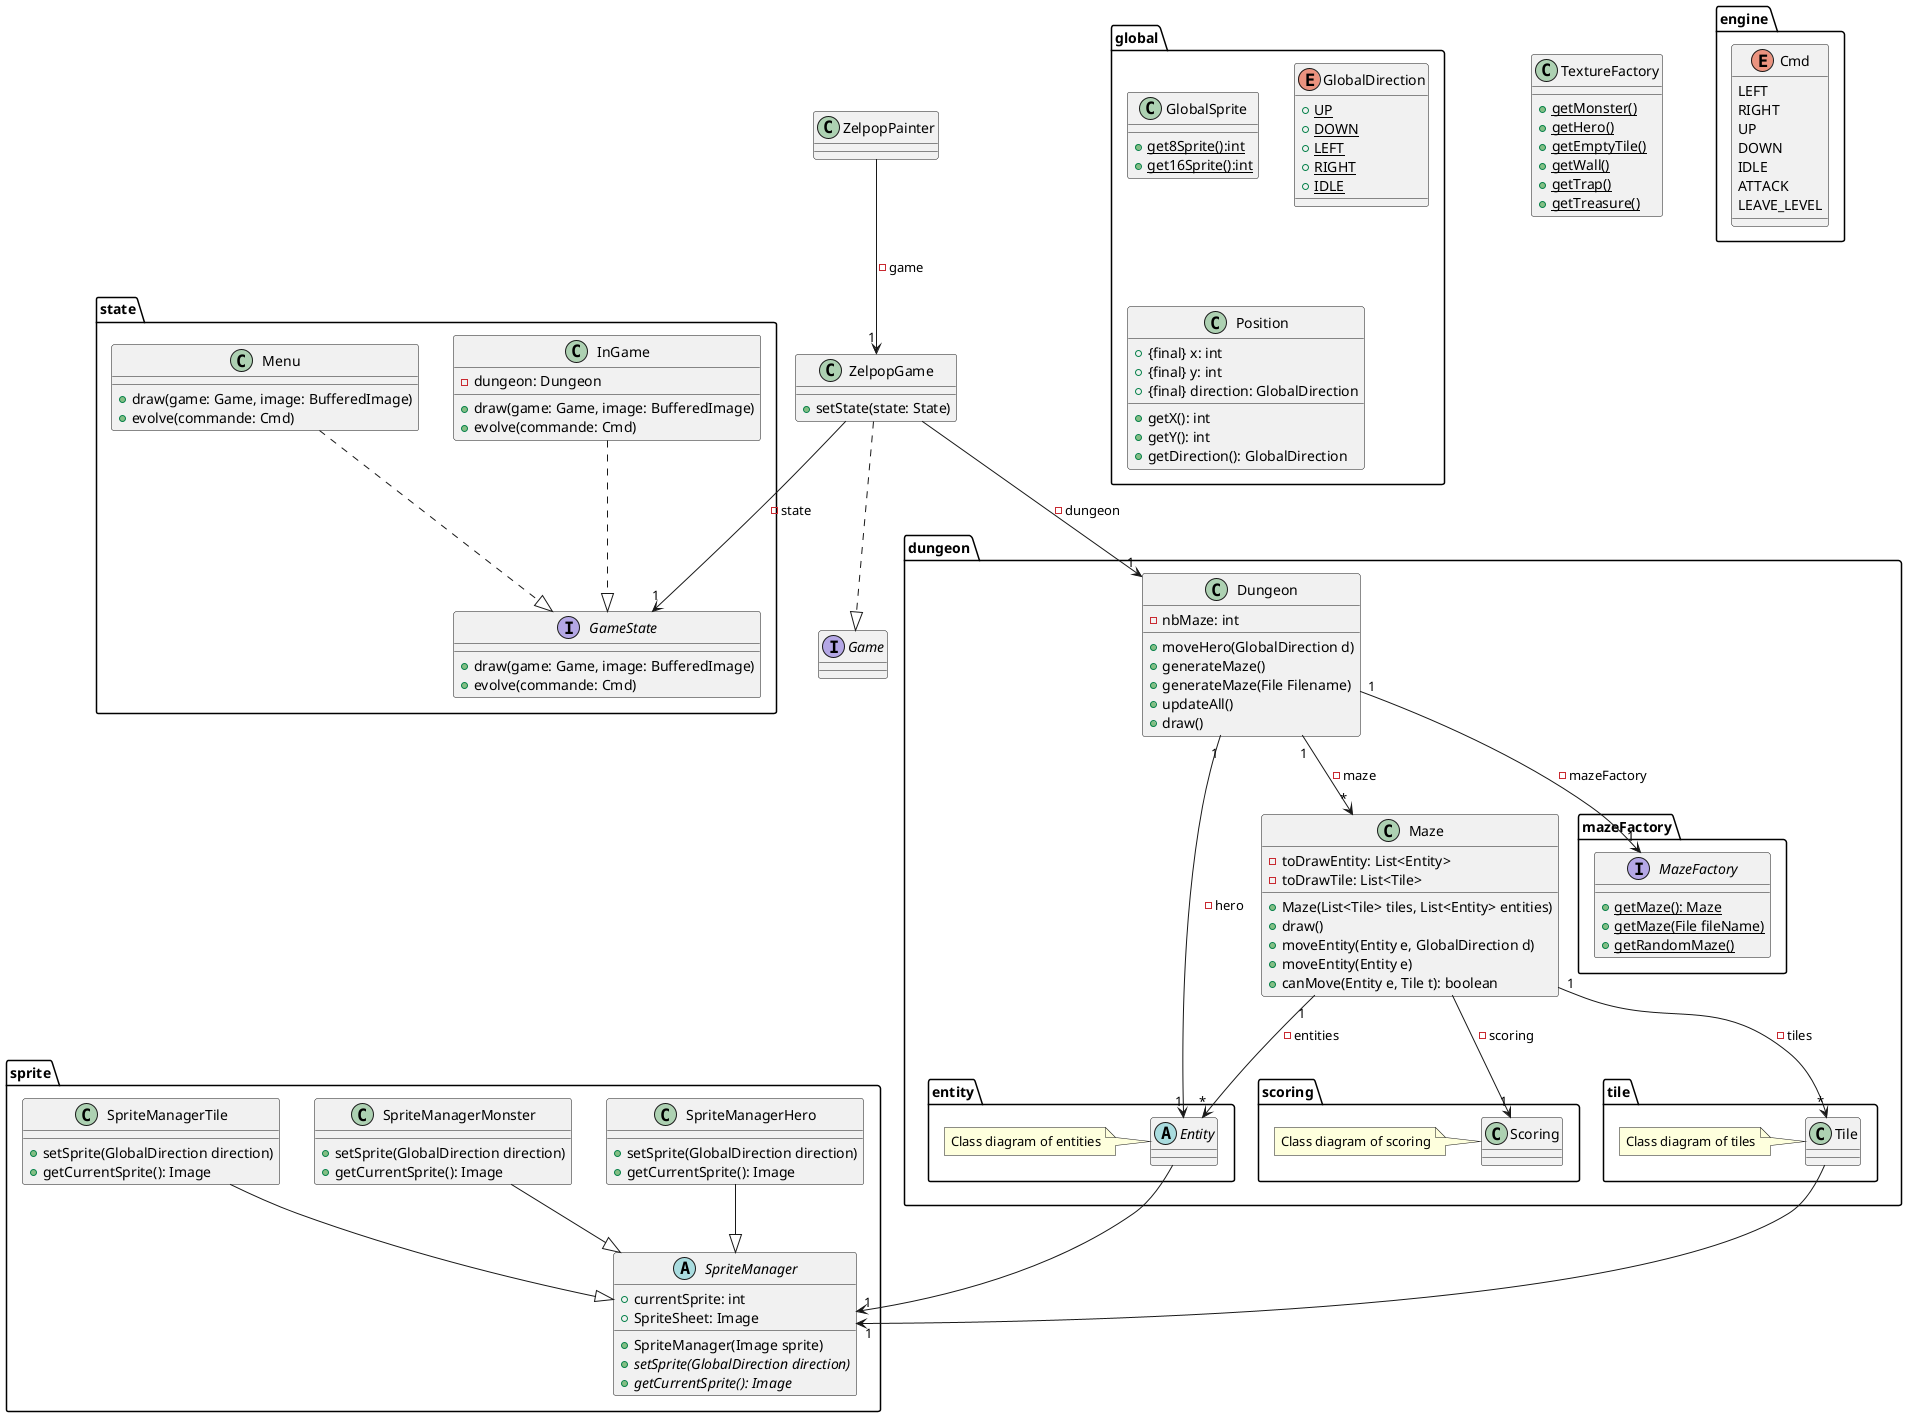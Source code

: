 @startuml

class ZelpopGame{
    + setState(state: State)
}

package state{
    interface GameState{
        + draw(game: Game, image: BufferedImage)
        + evolve(commande: Cmd)
    }

    class InGame{
        - dungeon: Dungeon

        + draw(game: Game, image: BufferedImage)
        + evolve(commande: Cmd)
    }

    class Menu{
        + draw(game: Game, image: BufferedImage)
        + evolve(commande: Cmd)
    }
}

interface Game{

}

package dungeon{

    class Dungeon{
        - nbMaze: int
        + moveHero(GlobalDirection d)
        + generateMaze()
        + generateMaze(File Filename)
        + updateAll()
        + draw()
    }

    class Maze{
        - toDrawEntity: List<Entity>
        - toDrawTile: List<Tile>
        + Maze(List<Tile> tiles, List<Entity> entities)
        + draw()
        + moveEntity(Entity e, GlobalDirection d)
        + moveEntity(Entity e)
        + canMove(Entity e, Tile t): boolean
    }

    package scoring{

        class Scoring{

        }

        note left: Class diagram of scoring

    }

    package tile{

        class Tile{

        }

        note left: Class diagram of tiles

    }

    package entity{

        abstract Entity{

        }

        note left: Class diagram of entities

    }

    package mazeFactory{

        interface MazeFactory{
            + {static} getMaze(): Maze
            + {static} getMaze(File fileName)
            + {static} getRandomMaze()
        }

    }

}


class ZelpopPainter{

}

class TextureFactory{
    + {static}getMonster()
    + {static}getHero()
    + {static}getEmptyTile()
    + {static}getWall()
    + {static}getTrap()
    + {static}getTreasure()
}

package sprite{

    abstract SpriteManager{
        + currentSprite: int
        + SpriteSheet: Image
        + SpriteManager(Image sprite)
        + {abstract} setSprite(GlobalDirection direction)
        + {abstract} getCurrentSprite(): Image
    }

    class SpriteManagerHero{
        + setSprite(GlobalDirection direction)
        + getCurrentSprite(): Image
    }

    class SpriteManagerMonster{
        + setSprite(GlobalDirection direction)
        + getCurrentSprite(): Image
    }

    class SpriteManagerTile{
        + setSprite(GlobalDirection direction)
        + getCurrentSprite(): Image
    }

}

SpriteManagerHero --|> SpriteManager
SpriteManagerMonster --|> SpriteManager
SpriteManagerTile --|> SpriteManager

package global{

    class GlobalSprite{
        + {static} get8Sprite():int
        + {static} get16Sprite():int
    }

    enum GlobalDirection{
        + {static} UP
        + {static} DOWN
        + {static} LEFT
        + {static} RIGHT
        + {static} IDLE
    }

    class Position{
        + {final} x: int
        + {final} y: int
        + {final} direction: GlobalDirection
        + getX(): int
        + getY(): int
        + getDirection(): GlobalDirection
    }

}

package engine{
    enum Cmd{
        LEFT
        RIGHT
        UP
        DOWN
        IDLE
        ATTACK
        LEAVE_LEVEL
    }
}

Dungeon "1" --> "*" Maze: -maze
Dungeon "1" --> "1" MazeFactory: -mazeFactory

Maze "1" --> "*" Tile: -tiles
Maze "1" --> "*" Entity: -entities

ZelpopGame ..|> Game
ZelpopGame --> "1" Dungeon: -dungeon

ZelpopPainter --> "1" ZelpopGame: - game

Dungeon "1" --> "1" Entity : -hero

Tile --> "1" SpriteManager

Entity --> "1" SpriteManager

InGame ..|> GameState
Menu ..|> GameState

Maze --> "1" Scoring: - scoring

ZelpopGame --> "1" GameState: - state
@enduml